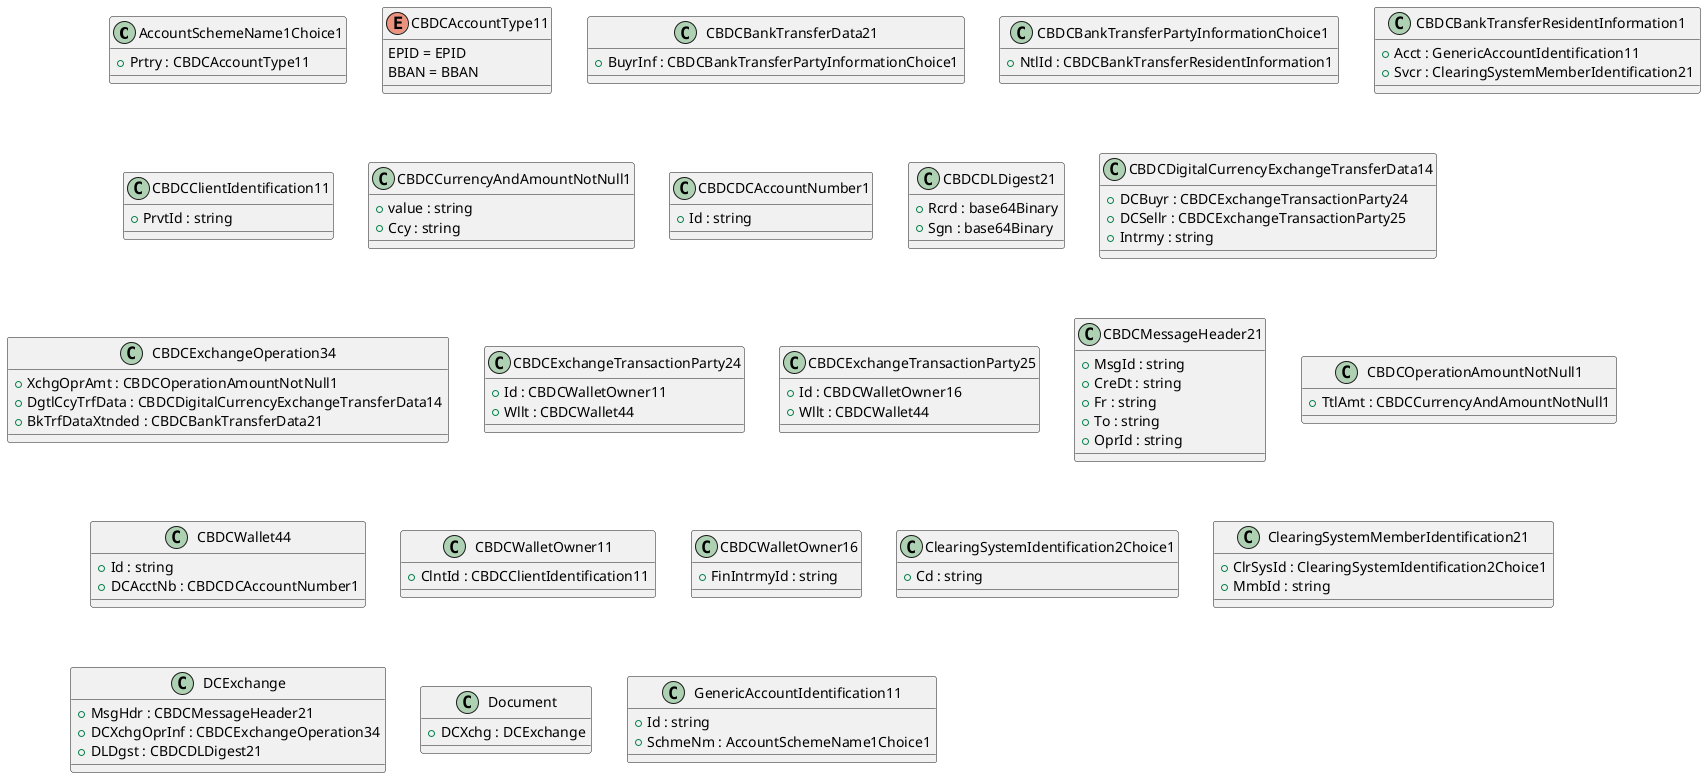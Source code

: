 @startuml

class AccountSchemeName1Choice1 {
    +Prtry : CBDCAccountType11
}
enum CBDCAccountType11 {
    EPID = EPID
    BBAN = BBAN
}
class CBDCBankTransferData21 {
    +BuyrInf : CBDCBankTransferPartyInformationChoice1
}
class CBDCBankTransferPartyInformationChoice1 {
    +NtlId : CBDCBankTransferResidentInformation1
}
class CBDCBankTransferResidentInformation1 {
    +Acct : GenericAccountIdentification11
    +Svcr : ClearingSystemMemberIdentification21
}
class CBDCClientIdentification11 {
    +PrvtId : string
}
class CBDCCurrencyAndAmountNotNull1 {
    +value : string
    +Ccy : string
}
class CBDCDCAccountNumber1 {
    +Id : string
}
class CBDCDLDigest21 {
    +Rcrd : base64Binary
    +Sgn : base64Binary
}
class CBDCDigitalCurrencyExchangeTransferData14 {
    +DCBuyr : CBDCExchangeTransactionParty24
    +DCSellr : CBDCExchangeTransactionParty25
    +Intrmy : string
}
class CBDCExchangeOperation34 {
    +XchgOprAmt : CBDCOperationAmountNotNull1
    +DgtlCcyTrfData : CBDCDigitalCurrencyExchangeTransferData14
    +BkTrfDataXtnded : CBDCBankTransferData21
}
class CBDCExchangeTransactionParty24 {
    +Id : CBDCWalletOwner11
    +Wllt : CBDCWallet44
}
class CBDCExchangeTransactionParty25 {
    +Id : CBDCWalletOwner16
    +Wllt : CBDCWallet44
}
class CBDCMessageHeader21 {
    +MsgId : string
    +CreDt : string
    +Fr : string
    +To : string
    +OprId : string
}
class CBDCOperationAmountNotNull1 {
    +TtlAmt : CBDCCurrencyAndAmountNotNull1
}
class CBDCWallet44 {
    +Id : string
    +DCAcctNb : CBDCDCAccountNumber1
}
class CBDCWalletOwner11 {
    +ClntId : CBDCClientIdentification11
}
class CBDCWalletOwner16 {
    +FinIntrmyId : string
}
class ClearingSystemIdentification2Choice1 {
    +Cd : string
}
class ClearingSystemMemberIdentification21 {
    +ClrSysId : ClearingSystemIdentification2Choice1
    +MmbId : string
}
class DCExchange {
    +MsgHdr : CBDCMessageHeader21
    +DCXchgOprInf : CBDCExchangeOperation34
    +DLDgst : CBDCDLDigest21
}
class Document {
    +DCXchg : DCExchange
}
class GenericAccountIdentification11 {
    +Id : string
    +SchmeNm : AccountSchemeName1Choice1
}

@enduml
